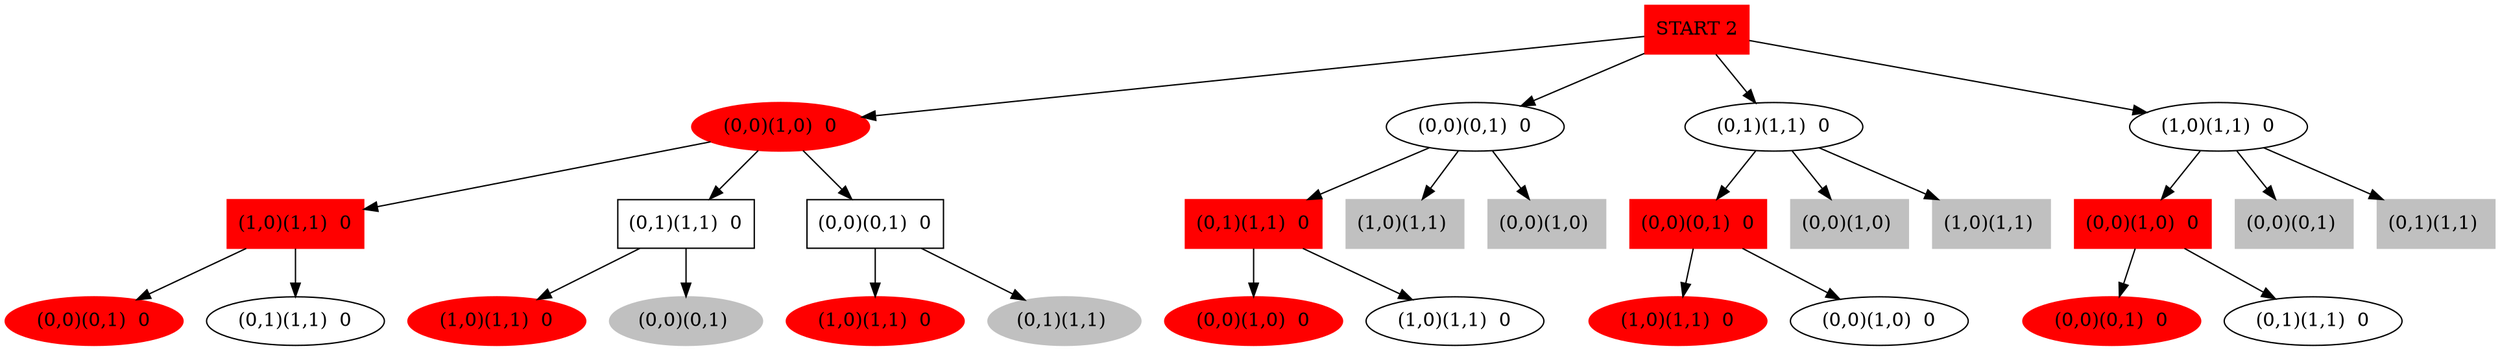 digraph {
1 -> 2
2 [label = "(0,0)(0,1)  0" , shape = ellipse]
1 -> 3
3 [label = "(0,1)(1,1)  0" , shape = ellipse]
2 [color= red , style = filled ]
1 [label = "(1,0)(1,1)  0" , shape = rectangle]
4 -> 1
1 [label = "(1,0)(1,1)  0" , shape = rectangle]
5 -> 6
6 [label = "(1,0)(1,1)  0" , shape = ellipse]
5 -> 7
7 [label = "(0,0)(0,1) " , shape = ellipse, color = grey, style = filled]
6 [color= red , style = filled ]
5 [label = "(0,1)(1,1)  0" , shape = rectangle]
4 -> 5
5 [label = "(0,1)(1,1)  0" , shape = rectangle]
8 -> 9
9 [label = "(1,0)(1,1)  0" , shape = ellipse]
8 -> 10
10 [label = "(0,1)(1,1) " , shape = ellipse, color = grey, style = filled]
9 [color= red , style = filled ]
8 [label = "(0,0)(0,1)  0" , shape = rectangle]
4 -> 8
8 [label = "(0,0)(0,1)  0" , shape = rectangle]
1 [color= red , style = filled ]
4 [label = "(0,0)(1,0)  0" , shape = ellipse]
11 -> 4
4 [label = "(0,0)(1,0)  0" , shape = ellipse]
12 -> 13
13 [label = "(0,0)(1,0)  0" , shape = ellipse]
12 -> 14
14 [label = "(1,0)(1,1)  0" , shape = ellipse]
13 [color= red , style = filled ]
12 [label = "(0,1)(1,1)  0" , shape = rectangle]
15 -> 12
12 [label = "(0,1)(1,1)  0" , shape = rectangle]
15 -> 16
16 [label = "(1,0)(1,1) " , shape = rectangle, color = grey, style = filled]
15 -> 17
17 [label = "(0,0)(1,0) " , shape = rectangle, color = grey, style = filled]
12 [color= red , style = filled ]
15 [label = "(0,0)(0,1)  0" , shape = ellipse]
11 -> 15
15 [label = "(0,0)(0,1)  0" , shape = ellipse]
18 -> 19
19 [label = "(1,0)(1,1)  0" , shape = ellipse]
18 -> 20
20 [label = "(0,0)(1,0)  0" , shape = ellipse]
19 [color= red , style = filled ]
18 [label = "(0,0)(0,1)  0" , shape = rectangle]
21 -> 18
18 [label = "(0,0)(0,1)  0" , shape = rectangle]
21 -> 22
22 [label = "(0,0)(1,0) " , shape = rectangle, color = grey, style = filled]
21 -> 23
23 [label = "(1,0)(1,1) " , shape = rectangle, color = grey, style = filled]
18 [color= red , style = filled ]
21 [label = "(0,1)(1,1)  0" , shape = ellipse]
11 -> 21
21 [label = "(0,1)(1,1)  0" , shape = ellipse]
24 -> 25
25 [label = "(0,0)(0,1)  0" , shape = ellipse]
24 -> 26
26 [label = "(0,1)(1,1)  0" , shape = ellipse]
25 [color= red , style = filled ]
24 [label = "(0,0)(1,0)  0" , shape = rectangle]
27 -> 24
24 [label = "(0,0)(1,0)  0" , shape = rectangle]
27 -> 28
28 [label = "(0,0)(0,1) " , shape = rectangle, color = grey, style = filled]
27 -> 29
29 [label = "(0,1)(1,1) " , shape = rectangle, color = grey, style = filled]
24 [color= red , style = filled ]
27 [label = "(1,0)(1,1)  0" , shape = ellipse]
11 -> 27
27 [label = "(1,0)(1,1)  0" , shape = ellipse]
4 [color= red , style = filled ]
11 [label = "START 2" shape = rectangle, color = red, style = filled ]
}